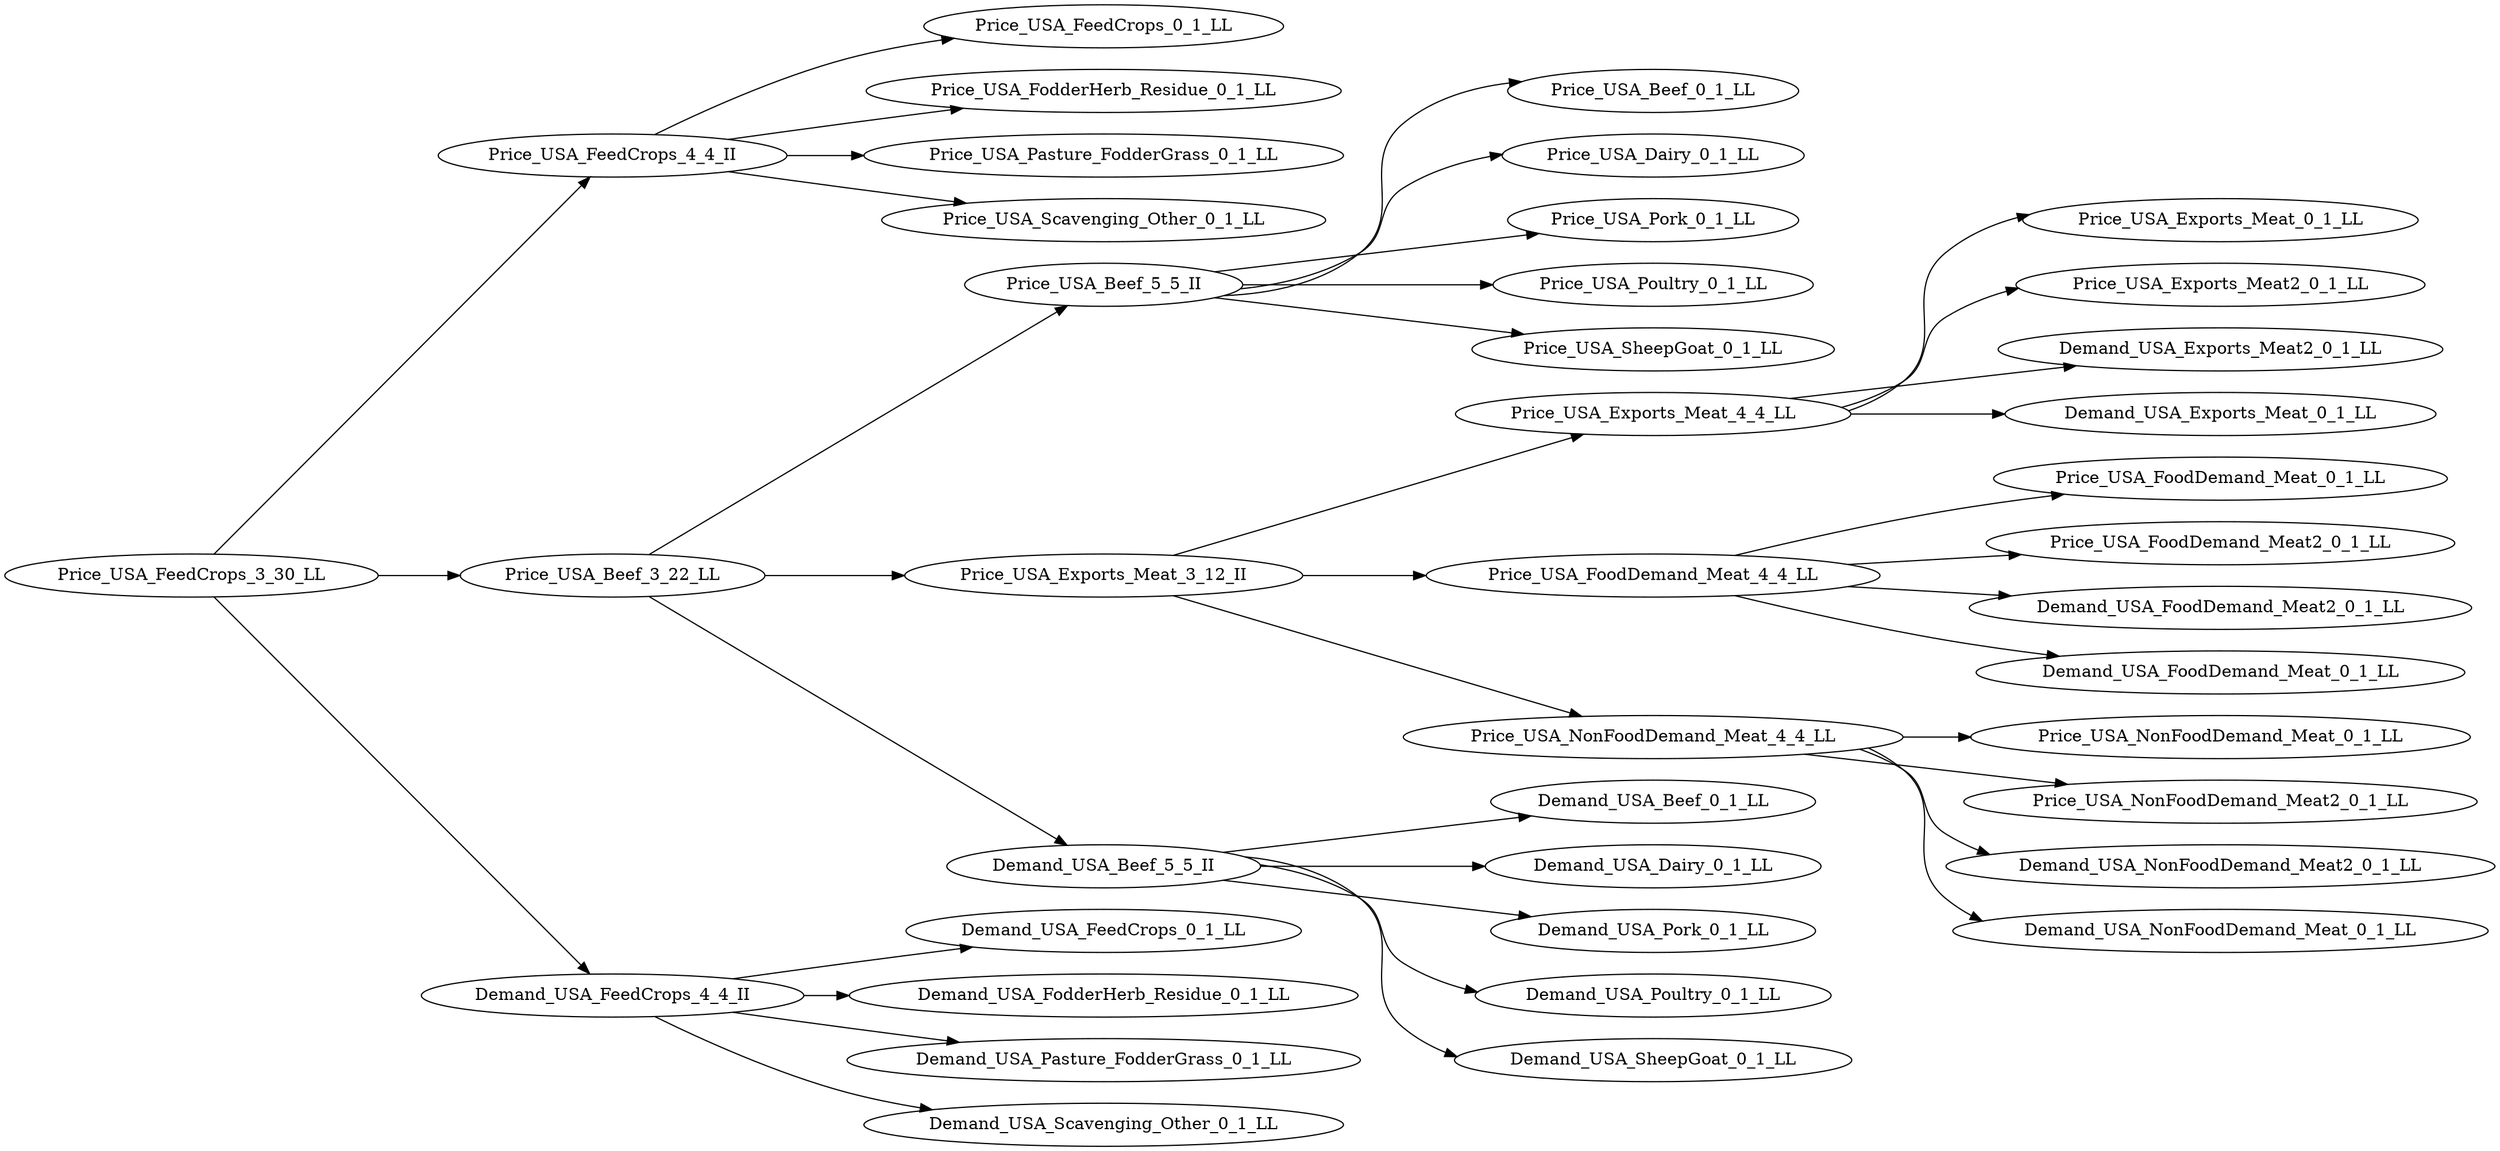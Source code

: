 digraph ClanTree {
rankdir=LR
Price_USA_FeedCrops_3_30_LL -> Price_USA_FeedCrops_4_4_II;
Price_USA_FeedCrops_4_4_II -> Price_USA_FeedCrops_0_1_LL;
Price_USA_FeedCrops_4_4_II -> Price_USA_FodderHerb_Residue_0_1_LL;
Price_USA_FeedCrops_4_4_II -> Price_USA_Pasture_FodderGrass_0_1_LL;
Price_USA_FeedCrops_4_4_II -> Price_USA_Scavenging_Other_0_1_LL;
Price_USA_FeedCrops_3_30_LL -> Price_USA_Beef_3_22_LL;
Price_USA_Beef_3_22_LL -> Price_USA_Beef_5_5_II;
Price_USA_Beef_5_5_II -> Price_USA_Beef_0_1_LL;
Price_USA_Beef_5_5_II -> Price_USA_Dairy_0_1_LL;
Price_USA_Beef_5_5_II -> Price_USA_Pork_0_1_LL;
Price_USA_Beef_5_5_II -> Price_USA_Poultry_0_1_LL;
Price_USA_Beef_5_5_II -> Price_USA_SheepGoat_0_1_LL;
Price_USA_Beef_3_22_LL -> Price_USA_Exports_Meat_3_12_II;
Price_USA_Exports_Meat_3_12_II -> Price_USA_Exports_Meat_4_4_LL;
Price_USA_Exports_Meat_4_4_LL -> Price_USA_Exports_Meat_0_1_LL;
Price_USA_Exports_Meat_4_4_LL -> Price_USA_Exports_Meat2_0_1_LL;
Price_USA_Exports_Meat_4_4_LL -> Demand_USA_Exports_Meat2_0_1_LL;
Price_USA_Exports_Meat_4_4_LL -> Demand_USA_Exports_Meat_0_1_LL;
Price_USA_Exports_Meat_3_12_II -> Price_USA_FoodDemand_Meat_4_4_LL;
Price_USA_FoodDemand_Meat_4_4_LL -> Price_USA_FoodDemand_Meat_0_1_LL;
Price_USA_FoodDemand_Meat_4_4_LL -> Price_USA_FoodDemand_Meat2_0_1_LL;
Price_USA_FoodDemand_Meat_4_4_LL -> Demand_USA_FoodDemand_Meat2_0_1_LL;
Price_USA_FoodDemand_Meat_4_4_LL -> Demand_USA_FoodDemand_Meat_0_1_LL;
Price_USA_Exports_Meat_3_12_II -> Price_USA_NonFoodDemand_Meat_4_4_LL;
Price_USA_NonFoodDemand_Meat_4_4_LL -> Price_USA_NonFoodDemand_Meat_0_1_LL;
Price_USA_NonFoodDemand_Meat_4_4_LL -> Price_USA_NonFoodDemand_Meat2_0_1_LL;
Price_USA_NonFoodDemand_Meat_4_4_LL -> Demand_USA_NonFoodDemand_Meat2_0_1_LL;
Price_USA_NonFoodDemand_Meat_4_4_LL -> Demand_USA_NonFoodDemand_Meat_0_1_LL;
Price_USA_Beef_3_22_LL -> Demand_USA_Beef_5_5_II;
Demand_USA_Beef_5_5_II -> Demand_USA_Beef_0_1_LL;
Demand_USA_Beef_5_5_II -> Demand_USA_Dairy_0_1_LL;
Demand_USA_Beef_5_5_II -> Demand_USA_Pork_0_1_LL;
Demand_USA_Beef_5_5_II -> Demand_USA_Poultry_0_1_LL;
Demand_USA_Beef_5_5_II -> Demand_USA_SheepGoat_0_1_LL;
Price_USA_FeedCrops_3_30_LL -> Demand_USA_FeedCrops_4_4_II;
Demand_USA_FeedCrops_4_4_II -> Demand_USA_FeedCrops_0_1_LL;
Demand_USA_FeedCrops_4_4_II -> Demand_USA_FodderHerb_Residue_0_1_LL;
Demand_USA_FeedCrops_4_4_II -> Demand_USA_Pasture_FodderGrass_0_1_LL;
Demand_USA_FeedCrops_4_4_II -> Demand_USA_Scavenging_Other_0_1_LL;
}
